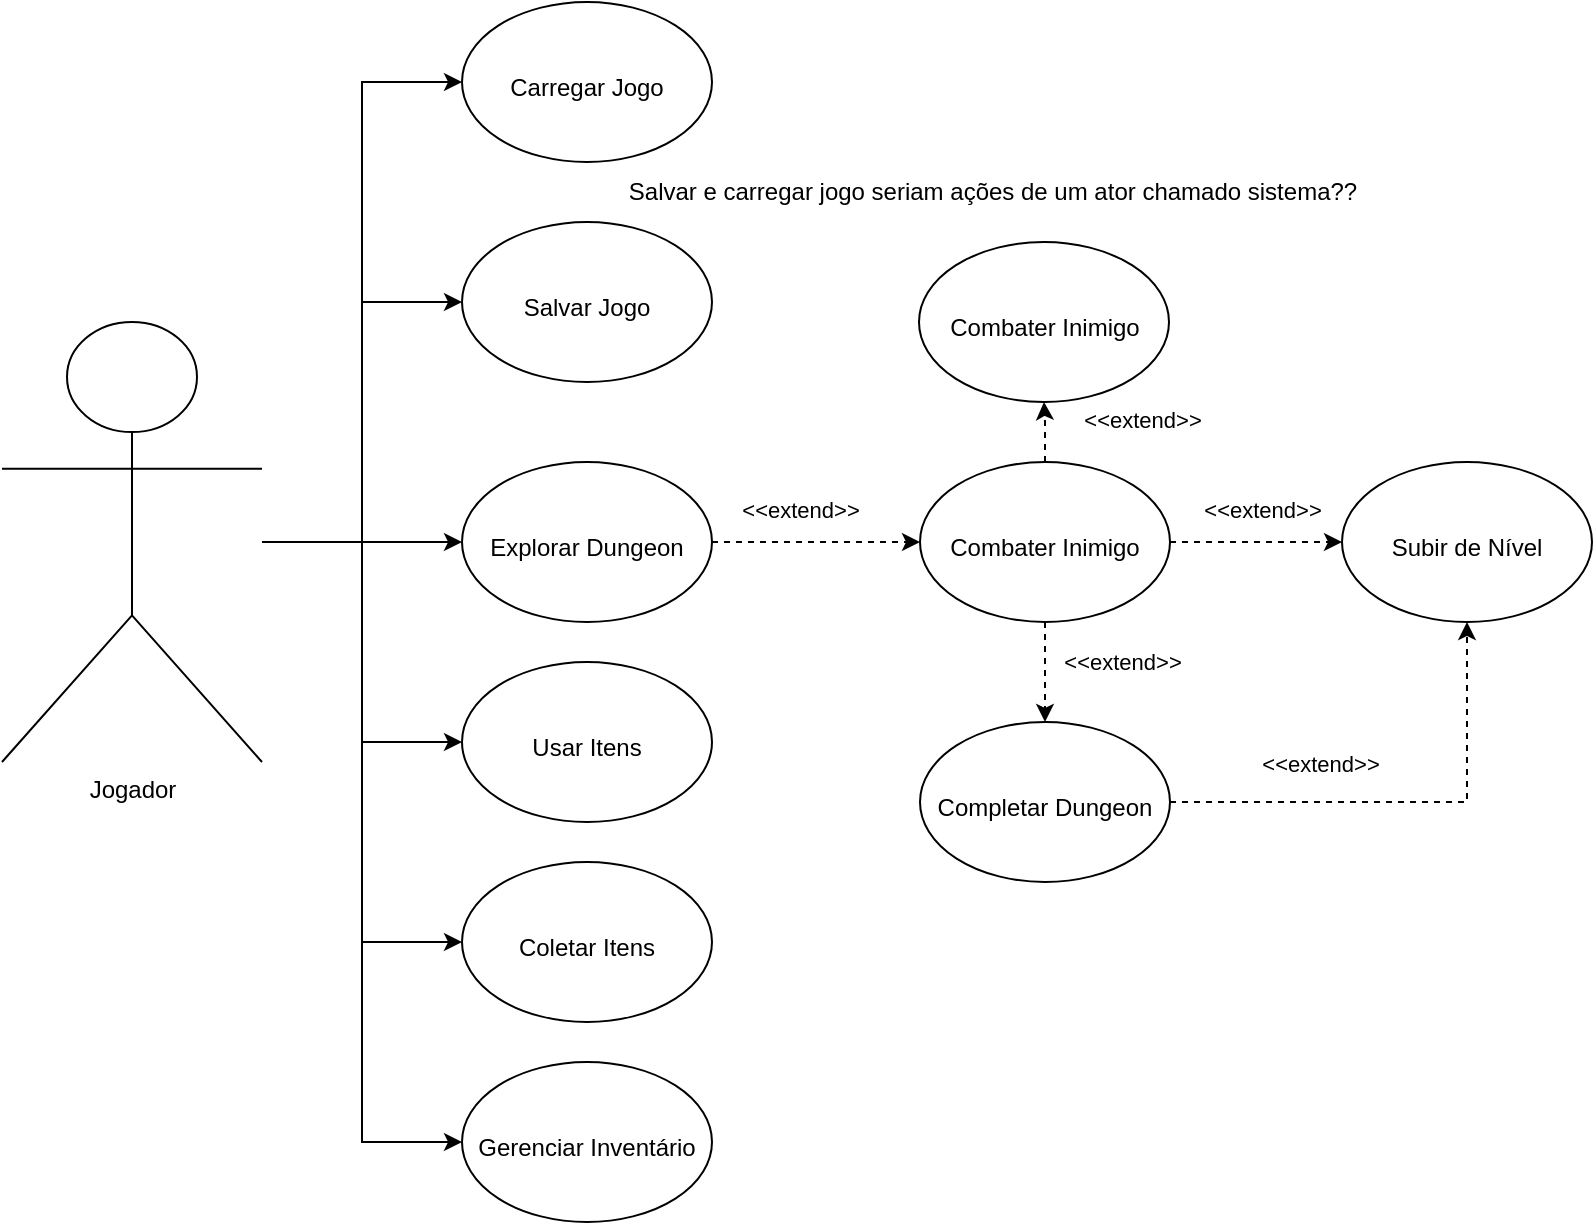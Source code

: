<mxfile version="24.7.11">
  <diagram name="Página-1" id="l07lsUCDXwU9avwzp2Yp">
    <mxGraphModel dx="2040" dy="838" grid="1" gridSize="10" guides="1" tooltips="1" connect="1" arrows="1" fold="1" page="1" pageScale="1" pageWidth="827" pageHeight="1169" math="0" shadow="0">
      <root>
        <mxCell id="0" />
        <mxCell id="1" parent="0" />
        <mxCell id="4BEdyxVlEIAUejrMvb1Y-15" style="edgeStyle=orthogonalEdgeStyle;rounded=0;orthogonalLoop=1;jettySize=auto;html=1;entryX=0;entryY=0.5;entryDx=0;entryDy=0;" parent="1" source="4BEdyxVlEIAUejrMvb1Y-1" target="4BEdyxVlEIAUejrMvb1Y-2" edge="1">
          <mxGeometry relative="1" as="geometry" />
        </mxCell>
        <mxCell id="4BEdyxVlEIAUejrMvb1Y-38" style="edgeStyle=orthogonalEdgeStyle;rounded=0;orthogonalLoop=1;jettySize=auto;html=1;entryX=0;entryY=0.5;entryDx=0;entryDy=0;" parent="1" source="4BEdyxVlEIAUejrMvb1Y-1" target="4BEdyxVlEIAUejrMvb1Y-11" edge="1">
          <mxGeometry relative="1" as="geometry" />
        </mxCell>
        <mxCell id="4BEdyxVlEIAUejrMvb1Y-40" style="edgeStyle=orthogonalEdgeStyle;rounded=0;orthogonalLoop=1;jettySize=auto;html=1;entryX=0;entryY=0.5;entryDx=0;entryDy=0;" parent="1" source="4BEdyxVlEIAUejrMvb1Y-1" target="4BEdyxVlEIAUejrMvb1Y-8" edge="1">
          <mxGeometry relative="1" as="geometry" />
        </mxCell>
        <mxCell id="4BEdyxVlEIAUejrMvb1Y-41" style="edgeStyle=orthogonalEdgeStyle;rounded=0;orthogonalLoop=1;jettySize=auto;html=1;entryX=0;entryY=0.5;entryDx=0;entryDy=0;" parent="1" source="4BEdyxVlEIAUejrMvb1Y-1" target="4BEdyxVlEIAUejrMvb1Y-7" edge="1">
          <mxGeometry relative="1" as="geometry" />
        </mxCell>
        <mxCell id="4BEdyxVlEIAUejrMvb1Y-42" style="edgeStyle=orthogonalEdgeStyle;rounded=0;orthogonalLoop=1;jettySize=auto;html=1;entryX=0;entryY=0.5;entryDx=0;entryDy=0;" parent="1" source="4BEdyxVlEIAUejrMvb1Y-1" target="4BEdyxVlEIAUejrMvb1Y-9" edge="1">
          <mxGeometry relative="1" as="geometry" />
        </mxCell>
        <mxCell id="4BEdyxVlEIAUejrMvb1Y-43" style="edgeStyle=orthogonalEdgeStyle;rounded=0;orthogonalLoop=1;jettySize=auto;html=1;entryX=0;entryY=0.5;entryDx=0;entryDy=0;" parent="1" source="4BEdyxVlEIAUejrMvb1Y-1" target="4BEdyxVlEIAUejrMvb1Y-10" edge="1">
          <mxGeometry relative="1" as="geometry" />
        </mxCell>
        <mxCell id="4BEdyxVlEIAUejrMvb1Y-1" value="Jogador" style="shape=umlActor;verticalLabelPosition=bottom;verticalAlign=top;html=1;" parent="1" vertex="1">
          <mxGeometry x="-170" y="450" width="130" height="220" as="geometry" />
        </mxCell>
        <mxCell id="4BEdyxVlEIAUejrMvb1Y-33" style="edgeStyle=orthogonalEdgeStyle;rounded=0;orthogonalLoop=1;jettySize=auto;html=1;dashed=1;" parent="1" source="4BEdyxVlEIAUejrMvb1Y-2" target="4BEdyxVlEIAUejrMvb1Y-5" edge="1">
          <mxGeometry relative="1" as="geometry" />
        </mxCell>
        <mxCell id="4BEdyxVlEIAUejrMvb1Y-2" value="&lt;div&gt;&lt;br&gt;&lt;/div&gt;&lt;div&gt;&lt;br&gt;&lt;/div&gt;&lt;div&gt;Explorar Dungeon&lt;br&gt;&lt;/div&gt;" style="ellipse;whiteSpace=wrap;html=1;verticalAlign=top;" parent="1" vertex="1">
          <mxGeometry x="60" y="520" width="125" height="80" as="geometry" />
        </mxCell>
        <mxCell id="4BEdyxVlEIAUejrMvb1Y-24" style="edgeStyle=orthogonalEdgeStyle;rounded=0;orthogonalLoop=1;jettySize=auto;html=1;dashed=1;" parent="1" source="4BEdyxVlEIAUejrMvb1Y-5" target="4BEdyxVlEIAUejrMvb1Y-13" edge="1">
          <mxGeometry relative="1" as="geometry" />
        </mxCell>
        <mxCell id="4BEdyxVlEIAUejrMvb1Y-28" value="&amp;lt;&amp;lt;extend&amp;gt;&amp;gt;" style="edgeLabel;html=1;align=center;verticalAlign=middle;resizable=0;points=[];" parent="4BEdyxVlEIAUejrMvb1Y-24" vertex="1" connectable="0">
          <mxGeometry x="-0.092" y="1" relative="1" as="geometry">
            <mxPoint x="-63" y="61" as="offset" />
          </mxGeometry>
        </mxCell>
        <mxCell id="4BEdyxVlEIAUejrMvb1Y-35" style="edgeStyle=orthogonalEdgeStyle;rounded=0;orthogonalLoop=1;jettySize=auto;html=1;dashed=1;" parent="1" source="4BEdyxVlEIAUejrMvb1Y-5" target="4BEdyxVlEIAUejrMvb1Y-12" edge="1">
          <mxGeometry relative="1" as="geometry" />
        </mxCell>
        <mxCell id="eJFXpT_avDy1TGte6oWv-4" style="edgeStyle=orthogonalEdgeStyle;rounded=0;orthogonalLoop=1;jettySize=auto;html=1;dashed=1;" edge="1" parent="1" source="4BEdyxVlEIAUejrMvb1Y-5" target="eJFXpT_avDy1TGte6oWv-3">
          <mxGeometry relative="1" as="geometry" />
        </mxCell>
        <mxCell id="4BEdyxVlEIAUejrMvb1Y-5" value="&lt;div style=&quot;&quot;&gt;&lt;br&gt;&lt;/div&gt;&lt;div style=&quot;&quot;&gt;&lt;br&gt;&lt;/div&gt;&lt;div style=&quot;&quot;&gt;Combater Inimigo&lt;br&gt;&lt;/div&gt;" style="ellipse;whiteSpace=wrap;html=1;verticalAlign=top;" parent="1" vertex="1">
          <mxGeometry x="289" y="520" width="125" height="80" as="geometry" />
        </mxCell>
        <mxCell id="4BEdyxVlEIAUejrMvb1Y-7" value="&lt;div&gt;&lt;br&gt;&lt;/div&gt;&lt;div&gt;&lt;br&gt;&lt;/div&gt;&lt;div&gt;Coletar Itens&lt;br&gt;&lt;/div&gt;" style="ellipse;whiteSpace=wrap;html=1;verticalAlign=top;" parent="1" vertex="1">
          <mxGeometry x="60" y="720" width="125" height="80" as="geometry" />
        </mxCell>
        <mxCell id="4BEdyxVlEIAUejrMvb1Y-8" value="&lt;div&gt;&lt;br&gt;&lt;/div&gt;&lt;div&gt;&lt;br&gt;&lt;/div&gt;&lt;div&gt;Usar Itens&lt;br&gt;&lt;/div&gt;" style="ellipse;whiteSpace=wrap;html=1;verticalAlign=top;" parent="1" vertex="1">
          <mxGeometry x="60" y="620" width="125" height="80" as="geometry" />
        </mxCell>
        <mxCell id="4BEdyxVlEIAUejrMvb1Y-9" value="&lt;div&gt;&lt;br&gt;&lt;/div&gt;&lt;div&gt;&lt;br&gt;&lt;/div&gt;&lt;div&gt;Gerenciar Inventário&lt;br&gt;&lt;/div&gt;" style="ellipse;whiteSpace=wrap;html=1;verticalAlign=top;" parent="1" vertex="1">
          <mxGeometry x="60" y="820" width="125" height="80" as="geometry" />
        </mxCell>
        <mxCell id="4BEdyxVlEIAUejrMvb1Y-10" value="&lt;div&gt;&lt;br&gt;&lt;/div&gt;&lt;div&gt;&lt;br&gt;&lt;/div&gt;&lt;div&gt;Carregar Jogo&lt;br&gt;&lt;/div&gt;" style="ellipse;whiteSpace=wrap;html=1;verticalAlign=top;" parent="1" vertex="1">
          <mxGeometry x="60" y="290" width="125" height="80" as="geometry" />
        </mxCell>
        <mxCell id="4BEdyxVlEIAUejrMvb1Y-11" value="&lt;div&gt;&lt;br&gt;&lt;/div&gt;&lt;div&gt;&lt;br&gt;&lt;/div&gt;&lt;div&gt;Salvar Jogo&lt;br&gt;&lt;/div&gt;" style="ellipse;whiteSpace=wrap;html=1;verticalAlign=top;" parent="1" vertex="1">
          <mxGeometry x="60" y="400" width="125" height="80" as="geometry" />
        </mxCell>
        <mxCell id="4BEdyxVlEIAUejrMvb1Y-36" style="edgeStyle=orthogonalEdgeStyle;rounded=0;orthogonalLoop=1;jettySize=auto;html=1;entryX=0.5;entryY=1;entryDx=0;entryDy=0;dashed=1;" parent="1" source="4BEdyxVlEIAUejrMvb1Y-12" target="4BEdyxVlEIAUejrMvb1Y-13" edge="1">
          <mxGeometry relative="1" as="geometry" />
        </mxCell>
        <mxCell id="4BEdyxVlEIAUejrMvb1Y-12" value="&lt;div&gt;&lt;br&gt;&lt;/div&gt;&lt;div&gt;&lt;br&gt;&lt;/div&gt;&lt;div&gt;Completar Dungeon&lt;/div&gt;" style="ellipse;whiteSpace=wrap;html=1;verticalAlign=top;" parent="1" vertex="1">
          <mxGeometry x="289" y="650" width="125" height="80" as="geometry" />
        </mxCell>
        <mxCell id="4BEdyxVlEIAUejrMvb1Y-13" value="&lt;div&gt;&lt;br&gt;&lt;/div&gt;&lt;div&gt;&lt;br&gt;&lt;/div&gt;&lt;div&gt;Subir de Nível&lt;br&gt;&lt;/div&gt;" style="ellipse;whiteSpace=wrap;html=1;verticalAlign=top;" parent="1" vertex="1">
          <mxGeometry x="500" y="520" width="125" height="80" as="geometry" />
        </mxCell>
        <mxCell id="4BEdyxVlEIAUejrMvb1Y-29" value="&amp;lt;&amp;lt;extend&amp;gt;&amp;gt;" style="edgeLabel;html=1;align=center;verticalAlign=middle;resizable=0;points=[];" parent="1" vertex="1" connectable="0">
          <mxGeometry x="470" y="585" as="geometry">
            <mxPoint x="-10" y="-41" as="offset" />
          </mxGeometry>
        </mxCell>
        <mxCell id="4BEdyxVlEIAUejrMvb1Y-31" value="Salvar e carregar jogo seriam ações de um ator chamado sistema??" style="text;html=1;align=center;verticalAlign=middle;resizable=0;points=[];autosize=1;strokeColor=none;fillColor=none;" parent="1" vertex="1">
          <mxGeometry x="130" y="370" width="390" height="30" as="geometry" />
        </mxCell>
        <mxCell id="4BEdyxVlEIAUejrMvb1Y-34" value="&amp;lt;&amp;lt;extend&amp;gt;&amp;gt;" style="edgeLabel;html=1;align=center;verticalAlign=middle;resizable=0;points=[];" parent="1" vertex="1" connectable="0">
          <mxGeometry x="220" y="540" as="geometry">
            <mxPoint x="9" y="4" as="offset" />
          </mxGeometry>
        </mxCell>
        <mxCell id="4BEdyxVlEIAUejrMvb1Y-37" value="&amp;lt;&amp;lt;extend&amp;gt;&amp;gt;" style="edgeLabel;html=1;align=center;verticalAlign=middle;resizable=0;points=[];" parent="1" vertex="1" connectable="0">
          <mxGeometry x="480" y="660" as="geometry">
            <mxPoint x="9" y="11" as="offset" />
          </mxGeometry>
        </mxCell>
        <mxCell id="eJFXpT_avDy1TGte6oWv-3" value="&lt;div style=&quot;&quot;&gt;&lt;br&gt;&lt;/div&gt;&lt;div style=&quot;&quot;&gt;&lt;br&gt;&lt;/div&gt;&lt;div style=&quot;&quot;&gt;Combater Inimigo&lt;br&gt;&lt;/div&gt;" style="ellipse;whiteSpace=wrap;html=1;verticalAlign=top;" vertex="1" parent="1">
          <mxGeometry x="288.5" y="410" width="125" height="80" as="geometry" />
        </mxCell>
        <mxCell id="eJFXpT_avDy1TGte6oWv-5" value="&amp;lt;&amp;lt;extend&amp;gt;&amp;gt;" style="edgeLabel;html=1;align=center;verticalAlign=middle;resizable=0;points=[];" vertex="1" connectable="0" parent="1">
          <mxGeometry x="410" y="540" as="geometry">
            <mxPoint x="-10" y="-41" as="offset" />
          </mxGeometry>
        </mxCell>
      </root>
    </mxGraphModel>
  </diagram>
</mxfile>
